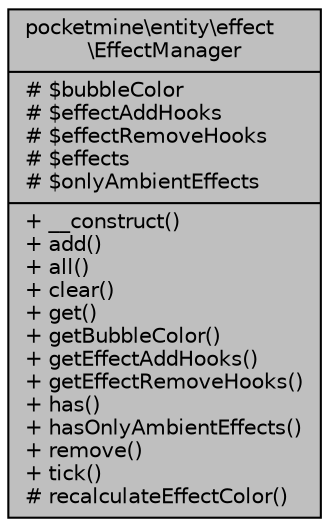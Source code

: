 digraph "pocketmine\entity\effect\EffectManager"
{
 // INTERACTIVE_SVG=YES
 // LATEX_PDF_SIZE
  edge [fontname="Helvetica",fontsize="10",labelfontname="Helvetica",labelfontsize="10"];
  node [fontname="Helvetica",fontsize="10",shape=record];
  Node1 [label="{pocketmine\\entity\\effect\l\\EffectManager\n|# $bubbleColor\l# $effectAddHooks\l# $effectRemoveHooks\l# $effects\l# $onlyAmbientEffects\l|+ __construct()\l+ add()\l+ all()\l+ clear()\l+ get()\l+ getBubbleColor()\l+ getEffectAddHooks()\l+ getEffectRemoveHooks()\l+ has()\l+ hasOnlyAmbientEffects()\l+ remove()\l+ tick()\l# recalculateEffectColor()\l}",height=0.2,width=0.4,color="black", fillcolor="grey75", style="filled", fontcolor="black",tooltip=" "];
}
